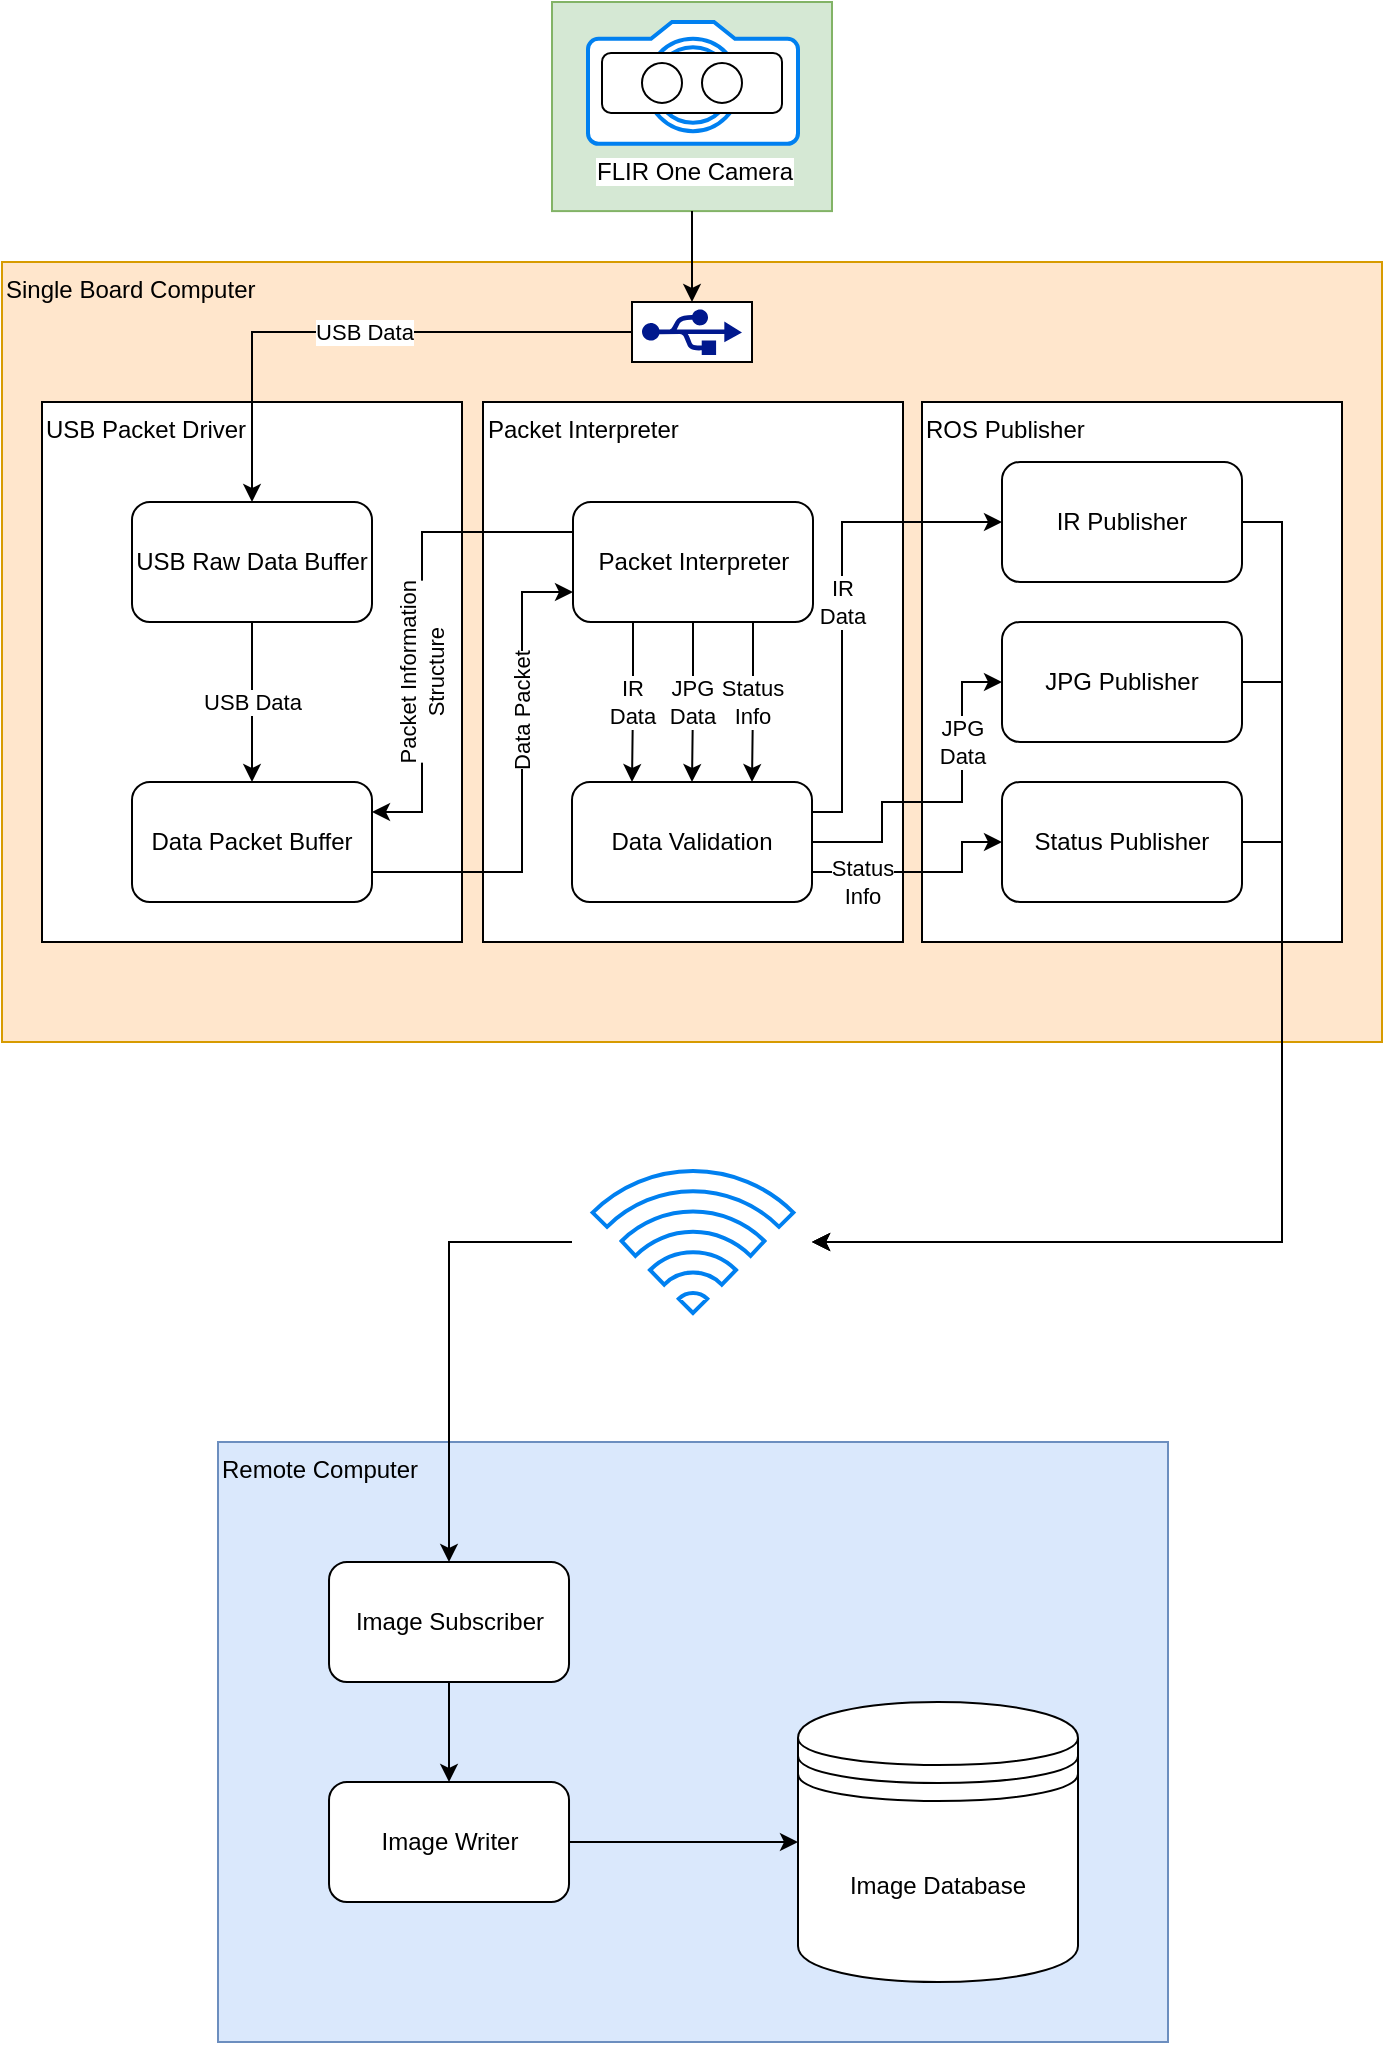 <mxfile version="14.3.0" type="device"><diagram id="TTwoeTtKdbVm2w-QvczN" name="Page-1"><mxGraphModel dx="2031" dy="1180" grid="1" gridSize="10" guides="1" tooltips="1" connect="1" arrows="1" fold="1" page="1" pageScale="1" pageWidth="850" pageHeight="1100" math="0" shadow="0"><root><mxCell id="0"/><mxCell id="1" parent="0"/><mxCell id="0G7oGVpQy68mDNXUihB8-41" value="Remote Computer" style="rounded=0;whiteSpace=wrap;html=1;fillColor=#dae8fc;strokeColor=#6c8ebf;horizontal=1;verticalAlign=top;align=left;" vertex="1" parent="1"><mxGeometry x="188" y="750" width="475" height="300" as="geometry"/></mxCell><mxCell id="0G7oGVpQy68mDNXUihB8-48" style="edgeStyle=orthogonalEdgeStyle;rounded=0;orthogonalLoop=1;jettySize=auto;html=1;exitX=0;exitY=0.5;exitDx=0;exitDy=0;" edge="1" parent="1" source="0G7oGVpQy68mDNXUihB8-44" target="0G7oGVpQy68mDNXUihB8-50"><mxGeometry relative="1" as="geometry"/></mxCell><mxCell id="0G7oGVpQy68mDNXUihB8-44" value="" style="rounded=0;whiteSpace=wrap;html=1;align=center;strokeColor=none;fillColor=none;" vertex="1" parent="1"><mxGeometry x="365" y="600" width="120" height="100" as="geometry"/></mxCell><mxCell id="0G7oGVpQy68mDNXUihB8-14" value="Single Board Computer" style="rounded=0;whiteSpace=wrap;html=1;fillColor=#ffe6cc;strokeColor=#d79b00;horizontal=1;verticalAlign=top;align=left;" vertex="1" parent="1"><mxGeometry x="80" y="160" width="690" height="390" as="geometry"/></mxCell><mxCell id="0G7oGVpQy68mDNXUihB8-9" value="" style="rounded=0;whiteSpace=wrap;html=1;" vertex="1" parent="1"><mxGeometry x="395" y="180" width="60" height="30" as="geometry"/></mxCell><mxCell id="0G7oGVpQy68mDNXUihB8-11" value="" style="rounded=0;whiteSpace=wrap;html=1;fillColor=#d5e8d4;strokeColor=#82b366;" vertex="1" parent="1"><mxGeometry x="355" y="30" width="140" height="104.55" as="geometry"/></mxCell><mxCell id="0G7oGVpQy68mDNXUihB8-1" value="&lt;div&gt;FLIR One Camera&lt;/div&gt;" style="html=1;verticalLabelPosition=bottom;align=center;labelBackgroundColor=#ffffff;verticalAlign=top;strokeWidth=2;strokeColor=#0080F0;shadow=0;dashed=0;shape=mxgraph.ios7.icons.camera;" vertex="1" parent="1"><mxGeometry x="373" y="40" width="105" height="60.9" as="geometry"/></mxCell><mxCell id="0G7oGVpQy68mDNXUihB8-4" value="" style="rounded=1;whiteSpace=wrap;html=1;" vertex="1" parent="1"><mxGeometry x="380" y="55.45" width="90" height="30" as="geometry"/></mxCell><mxCell id="0G7oGVpQy68mDNXUihB8-2" value="" style="ellipse;whiteSpace=wrap;html=1;aspect=fixed;" vertex="1" parent="1"><mxGeometry x="430" y="60.45" width="20" height="20" as="geometry"/></mxCell><mxCell id="0G7oGVpQy68mDNXUihB8-3" value="" style="ellipse;whiteSpace=wrap;html=1;aspect=fixed;" vertex="1" parent="1"><mxGeometry x="400" y="60.45" width="20" height="20" as="geometry"/></mxCell><mxCell id="0G7oGVpQy68mDNXUihB8-5" value="" style="aspect=fixed;pointerEvents=1;shadow=0;dashed=0;html=1;strokeColor=none;labelPosition=center;verticalLabelPosition=bottom;verticalAlign=top;align=center;fillColor=#00188D;shape=mxgraph.mscae.enterprise.usb" vertex="1" parent="1"><mxGeometry x="400" y="183.5" width="50" height="23" as="geometry"/></mxCell><mxCell id="0G7oGVpQy68mDNXUihB8-6" value="" style="endArrow=classic;html=1;exitX=0.5;exitY=1;exitDx=0;exitDy=0;entryX=0.5;entryY=0;entryDx=0;entryDy=0;" edge="1" parent="1" source="0G7oGVpQy68mDNXUihB8-11" target="0G7oGVpQy68mDNXUihB8-9"><mxGeometry width="50" height="50" relative="1" as="geometry"><mxPoint x="420" y="160" as="sourcePoint"/><mxPoint x="425" y="260" as="targetPoint"/></mxGeometry></mxCell><mxCell id="0G7oGVpQy68mDNXUihB8-15" value="USB Packet Driver" style="rounded=0;whiteSpace=wrap;html=1;align=left;verticalAlign=top;" vertex="1" parent="1"><mxGeometry x="100" y="230" width="210" height="270" as="geometry"/></mxCell><mxCell id="0G7oGVpQy68mDNXUihB8-20" value="USB Data" style="edgeStyle=orthogonalEdgeStyle;rounded=0;orthogonalLoop=1;jettySize=auto;html=1;exitX=0.5;exitY=1;exitDx=0;exitDy=0;entryX=0.5;entryY=0;entryDx=0;entryDy=0;" edge="1" parent="1" source="0G7oGVpQy68mDNXUihB8-16" target="0G7oGVpQy68mDNXUihB8-17"><mxGeometry relative="1" as="geometry"/></mxCell><mxCell id="0G7oGVpQy68mDNXUihB8-16" value="USB Raw Data Buffer" style="rounded=1;whiteSpace=wrap;html=1;align=center;" vertex="1" parent="1"><mxGeometry x="145" y="280" width="120" height="60" as="geometry"/></mxCell><mxCell id="0G7oGVpQy68mDNXUihB8-17" value="Data Packet Buffer" style="rounded=1;whiteSpace=wrap;html=1;align=center;" vertex="1" parent="1"><mxGeometry x="145" y="420" width="120" height="60" as="geometry"/></mxCell><mxCell id="0G7oGVpQy68mDNXUihB8-18" style="edgeStyle=orthogonalEdgeStyle;rounded=0;orthogonalLoop=1;jettySize=auto;html=1;exitX=0;exitY=0.5;exitDx=0;exitDy=0;entryX=0.5;entryY=0;entryDx=0;entryDy=0;" edge="1" parent="1" source="0G7oGVpQy68mDNXUihB8-9" target="0G7oGVpQy68mDNXUihB8-16"><mxGeometry relative="1" as="geometry"/></mxCell><mxCell id="0G7oGVpQy68mDNXUihB8-19" value="USB Data" style="edgeLabel;html=1;align=center;verticalAlign=middle;resizable=0;points=[];" vertex="1" connectable="0" parent="0G7oGVpQy68mDNXUihB8-18"><mxGeometry x="-0.024" relative="1" as="geometry"><mxPoint as="offset"/></mxGeometry></mxCell><mxCell id="0G7oGVpQy68mDNXUihB8-21" value="Packet Interpreter" style="rounded=0;whiteSpace=wrap;html=1;align=left;verticalAlign=top;" vertex="1" parent="1"><mxGeometry x="320.5" y="230" width="210" height="270" as="geometry"/></mxCell><mxCell id="0G7oGVpQy68mDNXUihB8-22" value="Data Validation" style="rounded=1;whiteSpace=wrap;html=1;align=center;" vertex="1" parent="1"><mxGeometry x="365" y="420" width="120" height="60" as="geometry"/></mxCell><mxCell id="0G7oGVpQy68mDNXUihB8-25" style="edgeStyle=orthogonalEdgeStyle;rounded=0;orthogonalLoop=1;jettySize=auto;html=1;exitX=0;exitY=0.25;exitDx=0;exitDy=0;entryX=1;entryY=0.25;entryDx=0;entryDy=0;" edge="1" parent="1" source="0G7oGVpQy68mDNXUihB8-23" target="0G7oGVpQy68mDNXUihB8-17"><mxGeometry relative="1" as="geometry"><Array as="points"><mxPoint x="290" y="295"/><mxPoint x="290" y="435"/></Array></mxGeometry></mxCell><mxCell id="0G7oGVpQy68mDNXUihB8-26" value="Packet Information&lt;br&gt;Structure" style="edgeLabel;html=1;align=center;verticalAlign=middle;resizable=0;points=[];horizontal=0;" vertex="1" connectable="0" parent="0G7oGVpQy68mDNXUihB8-25"><mxGeometry x="-0.338" y="-1" relative="1" as="geometry"><mxPoint x="1" y="66.33" as="offset"/></mxGeometry></mxCell><mxCell id="0G7oGVpQy68mDNXUihB8-28" value="&lt;div&gt;IR&lt;/div&gt;&lt;div&gt;Data&lt;br&gt;&lt;/div&gt;" style="edgeStyle=orthogonalEdgeStyle;rounded=0;orthogonalLoop=1;jettySize=auto;html=1;exitX=0.25;exitY=1;exitDx=0;exitDy=0;entryX=0.25;entryY=0;entryDx=0;entryDy=0;" edge="1" parent="1" source="0G7oGVpQy68mDNXUihB8-23" target="0G7oGVpQy68mDNXUihB8-22"><mxGeometry relative="1" as="geometry"/></mxCell><mxCell id="0G7oGVpQy68mDNXUihB8-30" value="&lt;div&gt;JPG&lt;/div&gt;&lt;div&gt;Data&lt;br&gt;&lt;/div&gt;" style="edgeStyle=orthogonalEdgeStyle;rounded=0;orthogonalLoop=1;jettySize=auto;html=1;exitX=0.5;exitY=1;exitDx=0;exitDy=0;entryX=0.5;entryY=0;entryDx=0;entryDy=0;" edge="1" parent="1" source="0G7oGVpQy68mDNXUihB8-23" target="0G7oGVpQy68mDNXUihB8-22"><mxGeometry relative="1" as="geometry"/></mxCell><mxCell id="0G7oGVpQy68mDNXUihB8-31" value="&lt;div&gt;Status&lt;/div&gt;&lt;div&gt;Info&lt;br&gt;&lt;/div&gt;" style="edgeStyle=orthogonalEdgeStyle;rounded=0;orthogonalLoop=1;jettySize=auto;html=1;exitX=0.75;exitY=1;exitDx=0;exitDy=0;entryX=0.75;entryY=0;entryDx=0;entryDy=0;" edge="1" parent="1" source="0G7oGVpQy68mDNXUihB8-23" target="0G7oGVpQy68mDNXUihB8-22"><mxGeometry relative="1" as="geometry"/></mxCell><mxCell id="0G7oGVpQy68mDNXUihB8-23" value="Packet Interpreter" style="rounded=1;whiteSpace=wrap;html=1;align=center;" vertex="1" parent="1"><mxGeometry x="365.5" y="280" width="120" height="60" as="geometry"/></mxCell><mxCell id="0G7oGVpQy68mDNXUihB8-24" style="edgeStyle=orthogonalEdgeStyle;rounded=0;orthogonalLoop=1;jettySize=auto;html=1;exitX=1;exitY=0.75;exitDx=0;exitDy=0;entryX=0;entryY=0.75;entryDx=0;entryDy=0;" edge="1" parent="1" source="0G7oGVpQy68mDNXUihB8-17" target="0G7oGVpQy68mDNXUihB8-23"><mxGeometry relative="1" as="geometry"><Array as="points"><mxPoint x="340" y="465"/><mxPoint x="340" y="325"/></Array></mxGeometry></mxCell><mxCell id="0G7oGVpQy68mDNXUihB8-27" value="Data Packet" style="edgeLabel;html=1;align=center;verticalAlign=middle;resizable=0;points=[];horizontal=0;" vertex="1" connectable="0" parent="0G7oGVpQy68mDNXUihB8-24"><mxGeometry x="0.293" relative="1" as="geometry"><mxPoint as="offset"/></mxGeometry></mxCell><mxCell id="0G7oGVpQy68mDNXUihB8-32" value="ROS Publisher" style="rounded=0;whiteSpace=wrap;html=1;align=left;verticalAlign=top;" vertex="1" parent="1"><mxGeometry x="540" y="230" width="210" height="270" as="geometry"/></mxCell><mxCell id="0G7oGVpQy68mDNXUihB8-45" style="edgeStyle=orthogonalEdgeStyle;rounded=0;orthogonalLoop=1;jettySize=auto;html=1;exitX=1;exitY=0.5;exitDx=0;exitDy=0;entryX=1;entryY=0.5;entryDx=0;entryDy=0;" edge="1" parent="1" source="0G7oGVpQy68mDNXUihB8-33" target="0G7oGVpQy68mDNXUihB8-44"><mxGeometry relative="1" as="geometry"><mxPoint x="490" y="650" as="targetPoint"/><Array as="points"><mxPoint x="720" y="290"/><mxPoint x="720" y="650"/></Array></mxGeometry></mxCell><mxCell id="0G7oGVpQy68mDNXUihB8-33" value="IR Publisher" style="rounded=1;whiteSpace=wrap;html=1;align=center;" vertex="1" parent="1"><mxGeometry x="580" y="260" width="120" height="60" as="geometry"/></mxCell><mxCell id="0G7oGVpQy68mDNXUihB8-46" style="edgeStyle=orthogonalEdgeStyle;rounded=0;orthogonalLoop=1;jettySize=auto;html=1;exitX=1;exitY=0.5;exitDx=0;exitDy=0;entryX=1;entryY=0.5;entryDx=0;entryDy=0;" edge="1" parent="1" source="0G7oGVpQy68mDNXUihB8-34" target="0G7oGVpQy68mDNXUihB8-44"><mxGeometry relative="1" as="geometry"><mxPoint x="540" y="620" as="targetPoint"/><Array as="points"><mxPoint x="720" y="370"/><mxPoint x="720" y="650"/></Array></mxGeometry></mxCell><mxCell id="0G7oGVpQy68mDNXUihB8-34" value="JPG Publisher" style="rounded=1;whiteSpace=wrap;html=1;align=center;" vertex="1" parent="1"><mxGeometry x="580" y="340" width="120" height="60" as="geometry"/></mxCell><mxCell id="0G7oGVpQy68mDNXUihB8-47" style="edgeStyle=orthogonalEdgeStyle;rounded=0;orthogonalLoop=1;jettySize=auto;html=1;exitX=1;exitY=0.5;exitDx=0;exitDy=0;entryX=1;entryY=0.5;entryDx=0;entryDy=0;" edge="1" parent="1" source="0G7oGVpQy68mDNXUihB8-35" target="0G7oGVpQy68mDNXUihB8-44"><mxGeometry relative="1" as="geometry"><Array as="points"><mxPoint x="720" y="450"/><mxPoint x="720" y="650"/></Array></mxGeometry></mxCell><mxCell id="0G7oGVpQy68mDNXUihB8-35" value="Status Publisher" style="rounded=1;whiteSpace=wrap;html=1;align=center;" vertex="1" parent="1"><mxGeometry x="580" y="420" width="120" height="60" as="geometry"/></mxCell><mxCell id="0G7oGVpQy68mDNXUihB8-36" value="&lt;div&gt;IR&lt;/div&gt;&lt;div&gt;Data&lt;/div&gt;" style="edgeStyle=orthogonalEdgeStyle;rounded=0;orthogonalLoop=1;jettySize=auto;html=1;exitX=1;exitY=0.25;exitDx=0;exitDy=0;entryX=0;entryY=0.5;entryDx=0;entryDy=0;" edge="1" parent="1" source="0G7oGVpQy68mDNXUihB8-22" target="0G7oGVpQy68mDNXUihB8-33"><mxGeometry relative="1" as="geometry"><Array as="points"><mxPoint x="500" y="435"/><mxPoint x="500" y="290"/></Array></mxGeometry></mxCell><mxCell id="0G7oGVpQy68mDNXUihB8-39" value="&lt;div&gt;JPG&lt;/div&gt;&lt;div&gt;Data&lt;br&gt;&lt;/div&gt;" style="edgeStyle=orthogonalEdgeStyle;rounded=0;orthogonalLoop=1;jettySize=auto;html=1;exitX=1;exitY=0.5;exitDx=0;exitDy=0;entryX=0;entryY=0.5;entryDx=0;entryDy=0;" edge="1" parent="1" source="0G7oGVpQy68mDNXUihB8-22" target="0G7oGVpQy68mDNXUihB8-34"><mxGeometry x="0.429" relative="1" as="geometry"><Array as="points"><mxPoint x="520" y="450"/><mxPoint x="520" y="430"/><mxPoint x="560" y="430"/><mxPoint x="560" y="370"/></Array><mxPoint as="offset"/></mxGeometry></mxCell><mxCell id="0G7oGVpQy68mDNXUihB8-40" value="&lt;div&gt;Status&lt;/div&gt;&lt;div&gt;Info&lt;/div&gt;" style="edgeStyle=orthogonalEdgeStyle;rounded=0;orthogonalLoop=1;jettySize=auto;html=1;exitX=1;exitY=0.75;exitDx=0;exitDy=0;entryX=0;entryY=0.5;entryDx=0;entryDy=0;" edge="1" parent="1" source="0G7oGVpQy68mDNXUihB8-22" target="0G7oGVpQy68mDNXUihB8-35"><mxGeometry x="-0.545" y="-5" relative="1" as="geometry"><Array as="points"><mxPoint x="560" y="465"/><mxPoint x="560" y="450"/></Array><mxPoint as="offset"/></mxGeometry></mxCell><mxCell id="0G7oGVpQy68mDNXUihB8-42" value="" style="html=1;verticalLabelPosition=bottom;align=center;labelBackgroundColor=#ffffff;verticalAlign=top;strokeWidth=2;strokeColor=#0080F0;shadow=0;dashed=0;shape=mxgraph.ios7.icons.wifi;pointerEvents=1" vertex="1" parent="1"><mxGeometry x="375.3" y="614.5" width="100.41" height="71" as="geometry"/></mxCell><mxCell id="0G7oGVpQy68mDNXUihB8-52" style="edgeStyle=orthogonalEdgeStyle;rounded=0;orthogonalLoop=1;jettySize=auto;html=1;exitX=0.5;exitY=1;exitDx=0;exitDy=0;" edge="1" parent="1" source="0G7oGVpQy68mDNXUihB8-50" target="0G7oGVpQy68mDNXUihB8-51"><mxGeometry relative="1" as="geometry"/></mxCell><mxCell id="0G7oGVpQy68mDNXUihB8-50" value="Image Subscriber" style="rounded=1;whiteSpace=wrap;html=1;align=center;" vertex="1" parent="1"><mxGeometry x="243.51" y="810" width="120" height="60" as="geometry"/></mxCell><mxCell id="0G7oGVpQy68mDNXUihB8-54" style="edgeStyle=orthogonalEdgeStyle;rounded=0;orthogonalLoop=1;jettySize=auto;html=1;exitX=1;exitY=0.5;exitDx=0;exitDy=0;" edge="1" parent="1" source="0G7oGVpQy68mDNXUihB8-51" target="0G7oGVpQy68mDNXUihB8-53"><mxGeometry relative="1" as="geometry"/></mxCell><mxCell id="0G7oGVpQy68mDNXUihB8-51" value="Image Writer" style="rounded=1;whiteSpace=wrap;html=1;align=center;" vertex="1" parent="1"><mxGeometry x="243.51" y="920" width="120" height="60" as="geometry"/></mxCell><mxCell id="0G7oGVpQy68mDNXUihB8-53" value="Image Database" style="shape=datastore;whiteSpace=wrap;html=1;align=center;" vertex="1" parent="1"><mxGeometry x="478" y="880" width="140" height="140" as="geometry"/></mxCell></root></mxGraphModel></diagram></mxfile>